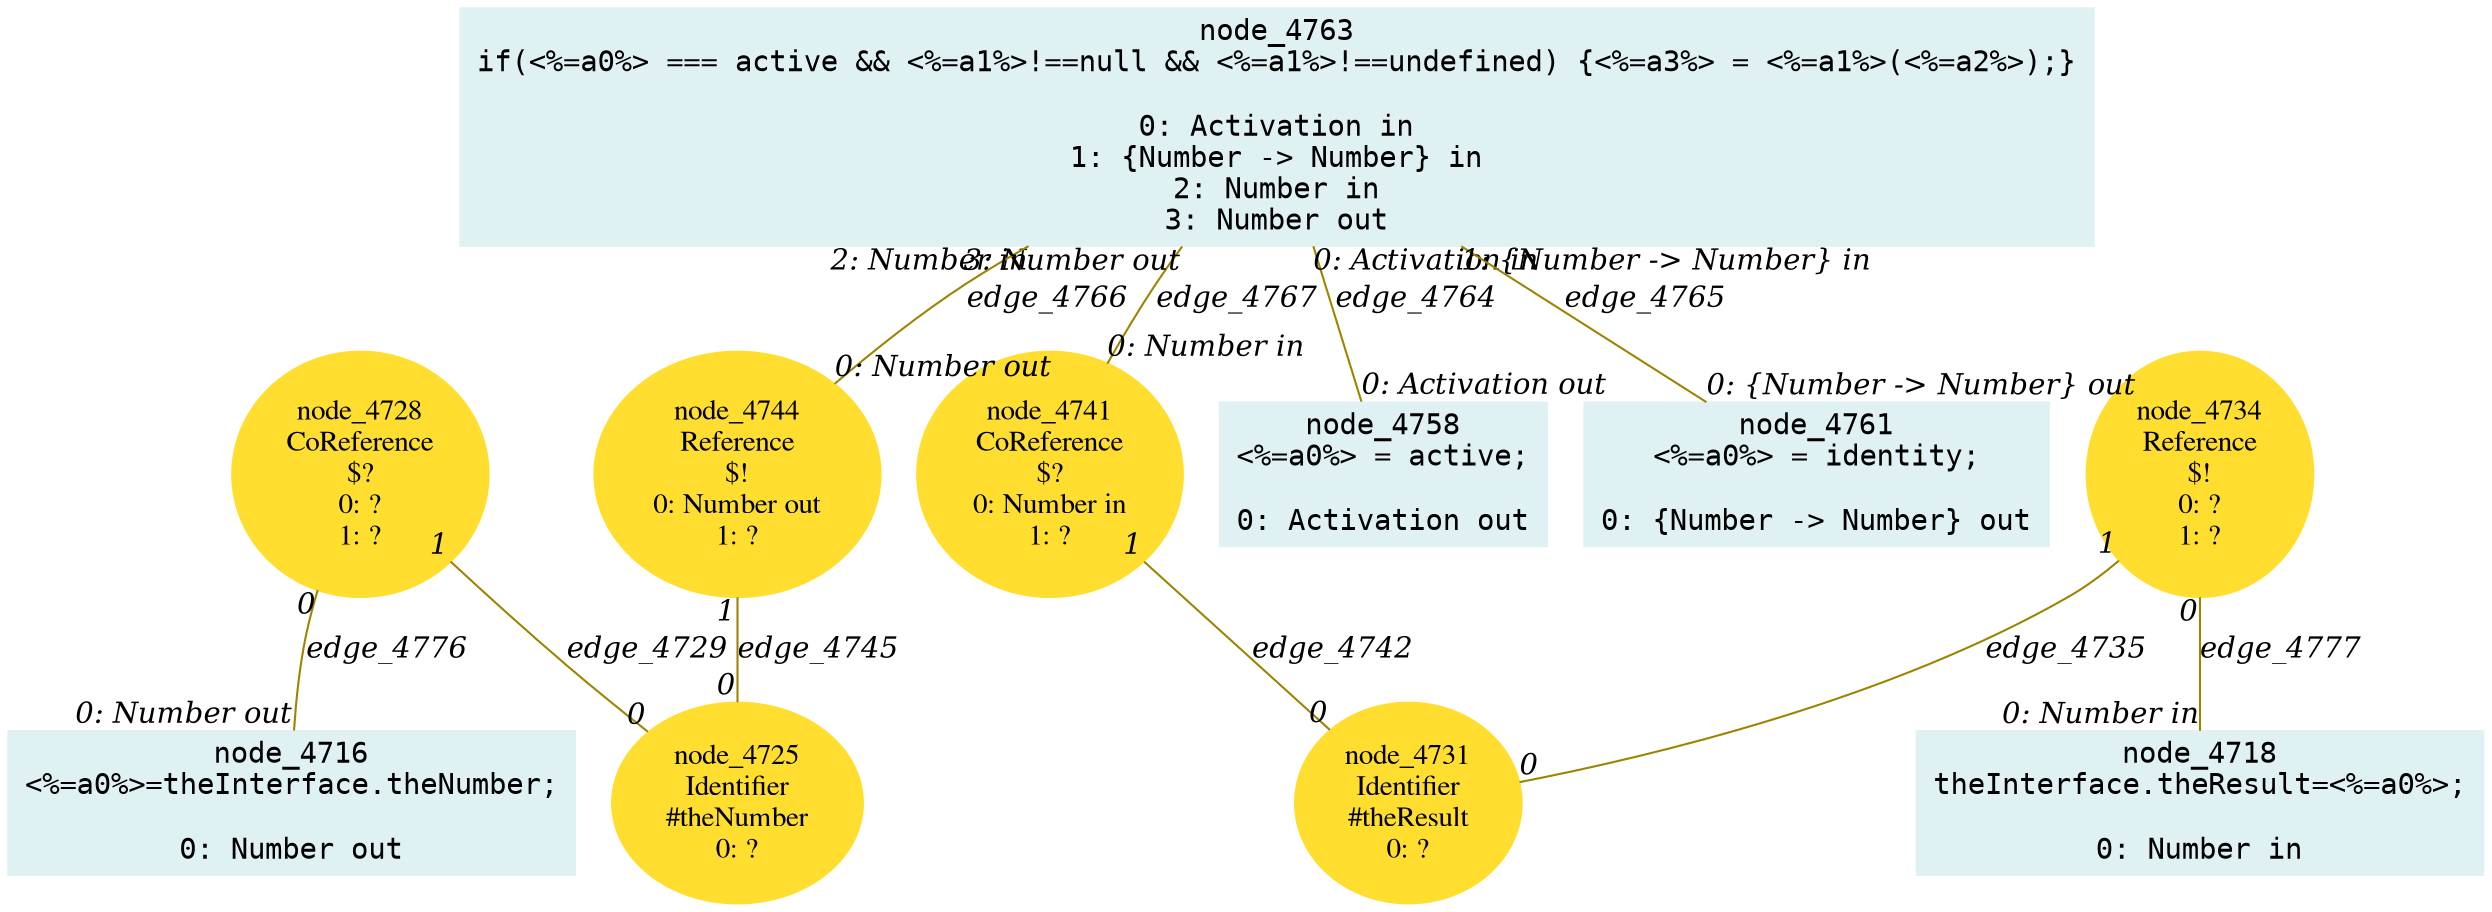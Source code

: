 digraph g{node_4716 [shape="box", style="filled", color="#dff1f2", fontname="Courier", label="node_4716
<%=a0%>=theInterface.theNumber;

0: Number out" ]
node_4718 [shape="box", style="filled", color="#dff1f2", fontname="Courier", label="node_4718
theInterface.theResult=<%=a0%>;

0: Number in" ]
node_4725 [shape="ellipse", style="filled", color="#ffde2f", fontname="Times", label="node_4725
Identifier
#theNumber
0: ?" ]
node_4728 [shape="ellipse", style="filled", color="#ffde2f", fontname="Times", label="node_4728
CoReference
$?
0: ?
1: ?" ]
node_4731 [shape="ellipse", style="filled", color="#ffde2f", fontname="Times", label="node_4731
Identifier
#theResult
0: ?" ]
node_4734 [shape="ellipse", style="filled", color="#ffde2f", fontname="Times", label="node_4734
Reference
$!
0: ?
1: ?" ]
node_4741 [shape="ellipse", style="filled", color="#ffde2f", fontname="Times", label="node_4741
CoReference
$?
0: Number in
1: ?" ]
node_4744 [shape="ellipse", style="filled", color="#ffde2f", fontname="Times", label="node_4744
Reference
$!
0: Number out
1: ?" ]
node_4758 [shape="box", style="filled", color="#dff1f2", fontname="Courier", label="node_4758
<%=a0%> = active;

0: Activation out" ]
node_4761 [shape="box", style="filled", color="#dff1f2", fontname="Courier", label="node_4761
<%=a0%> = identity;

0: {Number -> Number} out" ]
node_4763 [shape="box", style="filled", color="#dff1f2", fontname="Courier", label="node_4763
if(<%=a0%> === active && <%=a1%>!==null && <%=a1%>!==undefined) {<%=a3%> = <%=a1%>(<%=a2%>);}

0: Activation in
1: {Number -> Number} in
2: Number in
3: Number out" ]
node_4728 -> node_4725 [dir=none, arrowHead=none, fontname="Times-Italic", arrowsize=1, color="#9d8400", label="edge_4729",  headlabel="0", taillabel="1" ]
node_4734 -> node_4731 [dir=none, arrowHead=none, fontname="Times-Italic", arrowsize=1, color="#9d8400", label="edge_4735",  headlabel="0", taillabel="1" ]
node_4741 -> node_4731 [dir=none, arrowHead=none, fontname="Times-Italic", arrowsize=1, color="#9d8400", label="edge_4742",  headlabel="0", taillabel="1" ]
node_4744 -> node_4725 [dir=none, arrowHead=none, fontname="Times-Italic", arrowsize=1, color="#9d8400", label="edge_4745",  headlabel="0", taillabel="1" ]
node_4763 -> node_4758 [dir=none, arrowHead=none, fontname="Times-Italic", arrowsize=1, color="#9d8400", label="edge_4764",  headlabel="0: Activation out", taillabel="0: Activation in" ]
node_4763 -> node_4761 [dir=none, arrowHead=none, fontname="Times-Italic", arrowsize=1, color="#9d8400", label="edge_4765",  headlabel="0: {Number -> Number} out", taillabel="1: {Number -> Number} in" ]
node_4763 -> node_4744 [dir=none, arrowHead=none, fontname="Times-Italic", arrowsize=1, color="#9d8400", label="edge_4766",  headlabel="0: Number out", taillabel="2: Number in" ]
node_4763 -> node_4741 [dir=none, arrowHead=none, fontname="Times-Italic", arrowsize=1, color="#9d8400", label="edge_4767",  headlabel="0: Number in", taillabel="3: Number out" ]
node_4728 -> node_4716 [dir=none, arrowHead=none, fontname="Times-Italic", arrowsize=1, color="#9d8400", label="edge_4776",  headlabel="0: Number out", taillabel="0" ]
node_4734 -> node_4718 [dir=none, arrowHead=none, fontname="Times-Italic", arrowsize=1, color="#9d8400", label="edge_4777",  headlabel="0: Number in", taillabel="0" ]
}